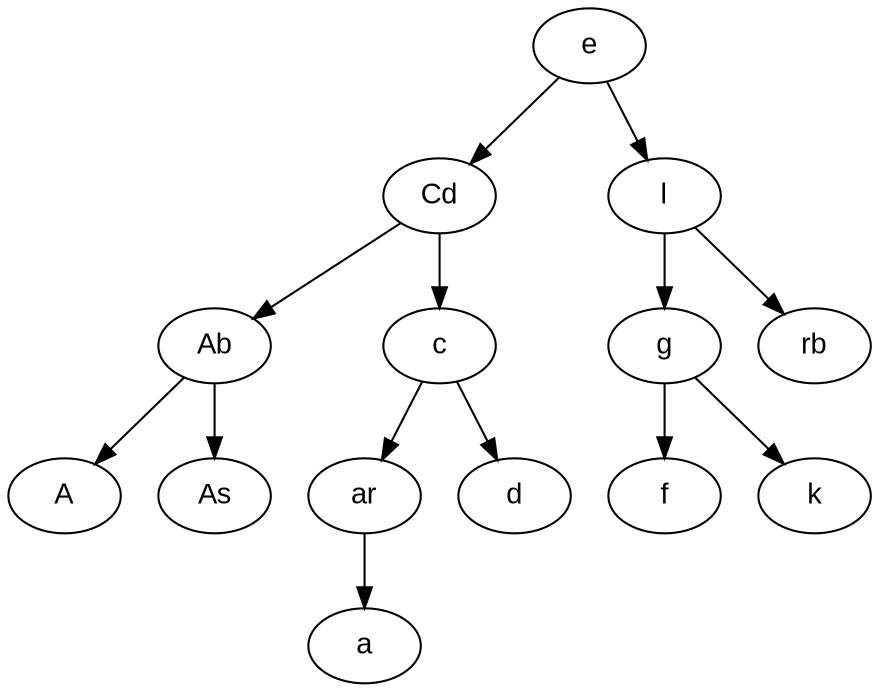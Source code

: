 digraph balanced_word_tree {
  node [fontname="Arial"];
  "e" [label="e"];
  "Cd" [label="Cd"];
  "Ab" [label="Ab"];
  "A" [label="A"];
  "As" [label="As"];
  "c" [label="c"];
  "ar" [label="ar"];
  "a" [label="a"];
  "d" [label="d"];
  "l" [label="l"];
  "g" [label="g"];
  "f" [label="f"];
  "k" [label="k"];
  "rb" [label="rb"];
  "e" -> "Cd";
  "e" -> "l";
  "Cd" -> "Ab";
  "Cd" -> "c";
  "Ab" -> "A";
  "Ab" -> "As";
  "c" -> "ar";
  "c" -> "d";
  "ar" -> "a";
  "l" -> "g";
  "l" -> "rb";
  "g" -> "f";
  "g" -> "k";
}

